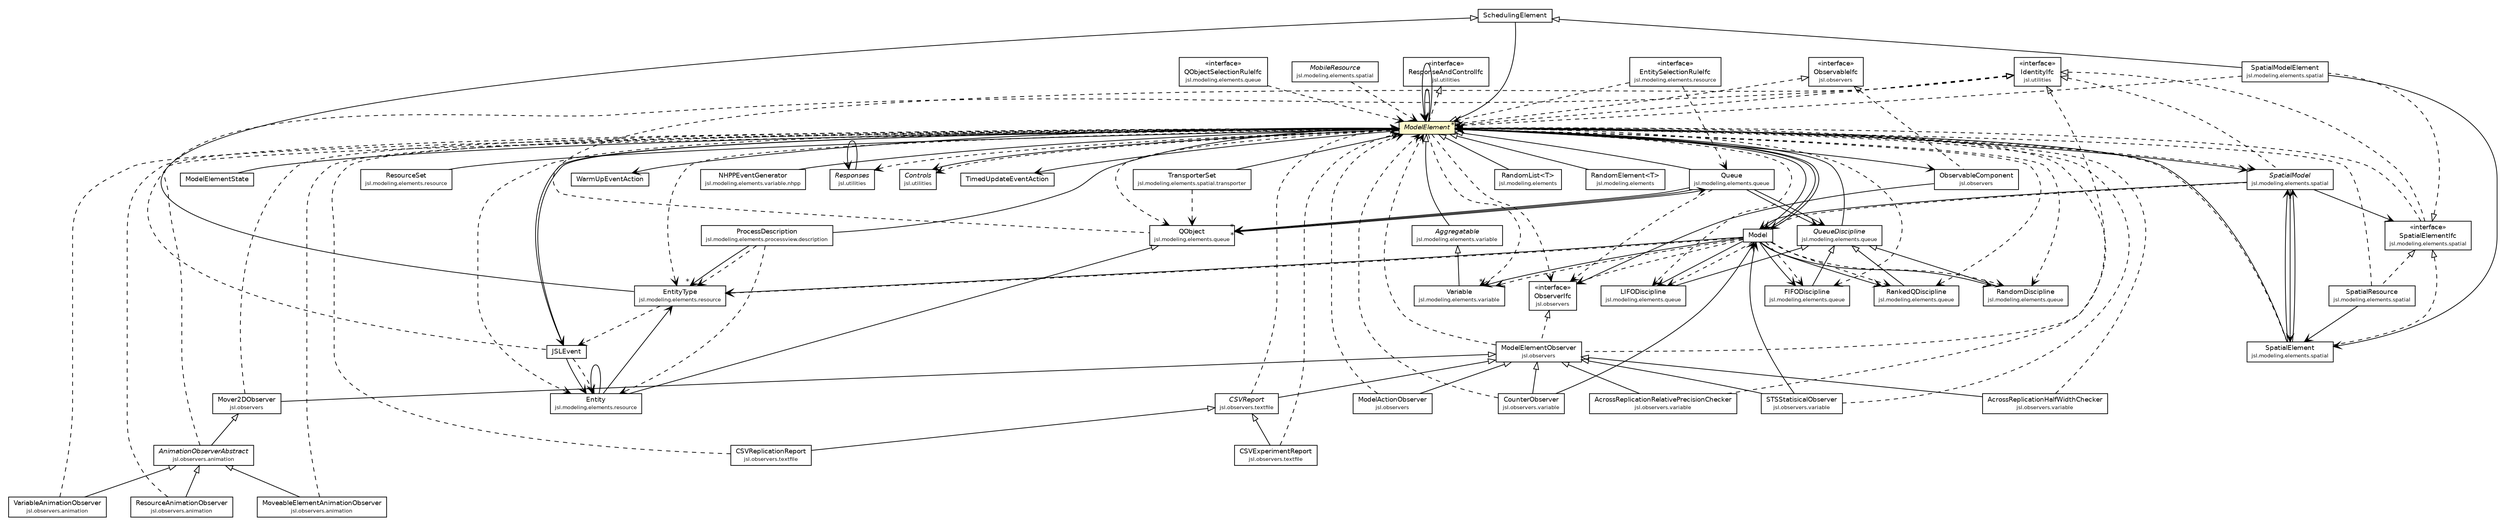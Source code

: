 #!/usr/local/bin/dot
#
# Class diagram 
# Generated by UMLGraph version 5.4 (http://www.umlgraph.org/)
#

digraph G {
	edge [fontname="Helvetica",fontsize=10,labelfontname="Helvetica",labelfontsize=10];
	node [fontname="Helvetica",fontsize=10,shape=plaintext];
	nodesep=0.25;
	ranksep=0.5;
	// jsl.modeling.SchedulingElement
	c115197 [label=<<table title="jsl.modeling.SchedulingElement" border="0" cellborder="1" cellspacing="0" cellpadding="2" port="p" href="./SchedulingElement.html">
		<tr><td><table border="0" cellspacing="0" cellpadding="1">
<tr><td align="center" balign="center"> SchedulingElement </td></tr>
		</table></td></tr>
		</table>>, URL="./SchedulingElement.html", fontname="Helvetica", fontcolor="black", fontsize=9.0];
	// jsl.modeling.ModelElementState
	c115199 [label=<<table title="jsl.modeling.ModelElementState" border="0" cellborder="1" cellspacing="0" cellpadding="2" port="p" href="./ModelElementState.html">
		<tr><td><table border="0" cellspacing="0" cellpadding="1">
<tr><td align="center" balign="center"> ModelElementState </td></tr>
		</table></td></tr>
		</table>>, URL="./ModelElementState.html", fontname="Helvetica", fontcolor="black", fontsize=9.0];
	// jsl.modeling.ModelElement
	c115200 [label=<<table title="jsl.modeling.ModelElement" border="0" cellborder="1" cellspacing="0" cellpadding="2" port="p" bgcolor="lemonChiffon" href="./ModelElement.html">
		<tr><td><table border="0" cellspacing="0" cellpadding="1">
<tr><td align="center" balign="center"><font face="Helvetica-Oblique"> ModelElement </font></td></tr>
		</table></td></tr>
		</table>>, URL="./ModelElement.html", fontname="Helvetica", fontcolor="black", fontsize=9.0];
	// jsl.modeling.ModelElement.WarmUpEventAction
	c115201 [label=<<table title="jsl.modeling.ModelElement.WarmUpEventAction" border="0" cellborder="1" cellspacing="0" cellpadding="2" port="p" href="./ModelElement.WarmUpEventAction.html">
		<tr><td><table border="0" cellspacing="0" cellpadding="1">
<tr><td align="center" balign="center"> WarmUpEventAction </td></tr>
		</table></td></tr>
		</table>>, URL="./ModelElement.WarmUpEventAction.html", fontname="Helvetica", fontcolor="black", fontsize=9.0];
	// jsl.modeling.ModelElement.TimedUpdateEventAction
	c115202 [label=<<table title="jsl.modeling.ModelElement.TimedUpdateEventAction" border="0" cellborder="1" cellspacing="0" cellpadding="2" port="p" href="./ModelElement.TimedUpdateEventAction.html">
		<tr><td><table border="0" cellspacing="0" cellpadding="1">
<tr><td align="center" balign="center"> TimedUpdateEventAction </td></tr>
		</table></td></tr>
		</table>>, URL="./ModelElement.TimedUpdateEventAction.html", fontname="Helvetica", fontcolor="black", fontsize=9.0];
	// jsl.modeling.Model
	c115203 [label=<<table title="jsl.modeling.Model" border="0" cellborder="1" cellspacing="0" cellpadding="2" port="p" href="./Model.html">
		<tr><td><table border="0" cellspacing="0" cellpadding="1">
<tr><td align="center" balign="center"> Model </td></tr>
		</table></td></tr>
		</table>>, URL="./Model.html", fontname="Helvetica", fontcolor="black", fontsize=9.0];
	// jsl.modeling.JSLEvent
	c115206 [label=<<table title="jsl.modeling.JSLEvent" border="0" cellborder="1" cellspacing="0" cellpadding="2" port="p" href="./JSLEvent.html">
		<tr><td><table border="0" cellspacing="0" cellpadding="1">
<tr><td align="center" balign="center"> JSLEvent </td></tr>
		</table></td></tr>
		</table>>, URL="./JSLEvent.html", fontname="Helvetica", fontcolor="black", fontsize=9.0];
	// jsl.modeling.elements.RandomList<T>
	c115225 [label=<<table title="jsl.modeling.elements.RandomList" border="0" cellborder="1" cellspacing="0" cellpadding="2" port="p" href="./elements/RandomList.html">
		<tr><td><table border="0" cellspacing="0" cellpadding="1">
<tr><td align="center" balign="center"> RandomList&lt;T&gt; </td></tr>
<tr><td align="center" balign="center"><font point-size="7.0"> jsl.modeling.elements </font></td></tr>
		</table></td></tr>
		</table>>, URL="./elements/RandomList.html", fontname="Helvetica", fontcolor="black", fontsize=9.0];
	// jsl.modeling.elements.RandomElement<T>
	c115227 [label=<<table title="jsl.modeling.elements.RandomElement" border="0" cellborder="1" cellspacing="0" cellpadding="2" port="p" href="./elements/RandomElement.html">
		<tr><td><table border="0" cellspacing="0" cellpadding="1">
<tr><td align="center" balign="center"> RandomElement&lt;T&gt; </td></tr>
<tr><td align="center" balign="center"><font point-size="7.0"> jsl.modeling.elements </font></td></tr>
		</table></td></tr>
		</table>>, URL="./elements/RandomElement.html", fontname="Helvetica", fontcolor="black", fontsize=9.0];
	// jsl.modeling.elements.processview.description.ProcessDescription
	c115255 [label=<<table title="jsl.modeling.elements.processview.description.ProcessDescription" border="0" cellborder="1" cellspacing="0" cellpadding="2" port="p" href="./elements/processview/description/ProcessDescription.html">
		<tr><td><table border="0" cellspacing="0" cellpadding="1">
<tr><td align="center" balign="center"> ProcessDescription </td></tr>
<tr><td align="center" balign="center"><font point-size="7.0"> jsl.modeling.elements.processview.description </font></td></tr>
		</table></td></tr>
		</table>>, URL="./elements/processview/description/ProcessDescription.html", fontname="Helvetica", fontcolor="black", fontsize=9.0];
	// jsl.modeling.elements.queue.RankedQDiscipline
	c115271 [label=<<table title="jsl.modeling.elements.queue.RankedQDiscipline" border="0" cellborder="1" cellspacing="0" cellpadding="2" port="p" href="./elements/queue/RankedQDiscipline.html">
		<tr><td><table border="0" cellspacing="0" cellpadding="1">
<tr><td align="center" balign="center"> RankedQDiscipline </td></tr>
<tr><td align="center" balign="center"><font point-size="7.0"> jsl.modeling.elements.queue </font></td></tr>
		</table></td></tr>
		</table>>, URL="./elements/queue/RankedQDiscipline.html", fontname="Helvetica", fontcolor="black", fontsize=9.0];
	// jsl.modeling.elements.queue.RandomDiscipline
	c115272 [label=<<table title="jsl.modeling.elements.queue.RandomDiscipline" border="0" cellborder="1" cellspacing="0" cellpadding="2" port="p" href="./elements/queue/RandomDiscipline.html">
		<tr><td><table border="0" cellspacing="0" cellpadding="1">
<tr><td align="center" balign="center"> RandomDiscipline </td></tr>
<tr><td align="center" balign="center"><font point-size="7.0"> jsl.modeling.elements.queue </font></td></tr>
		</table></td></tr>
		</table>>, URL="./elements/queue/RandomDiscipline.html", fontname="Helvetica", fontcolor="black", fontsize=9.0];
	// jsl.modeling.elements.queue.QueueDiscipline
	c115274 [label=<<table title="jsl.modeling.elements.queue.QueueDiscipline" border="0" cellborder="1" cellspacing="0" cellpadding="2" port="p" href="./elements/queue/QueueDiscipline.html">
		<tr><td><table border="0" cellspacing="0" cellpadding="1">
<tr><td align="center" balign="center"><font face="Helvetica-Oblique"> QueueDiscipline </font></td></tr>
<tr><td align="center" balign="center"><font point-size="7.0"> jsl.modeling.elements.queue </font></td></tr>
		</table></td></tr>
		</table>>, URL="./elements/queue/QueueDiscipline.html", fontname="Helvetica", fontcolor="black", fontsize=9.0];
	// jsl.modeling.elements.queue.Queue
	c115275 [label=<<table title="jsl.modeling.elements.queue.Queue" border="0" cellborder="1" cellspacing="0" cellpadding="2" port="p" href="./elements/queue/Queue.html">
		<tr><td><table border="0" cellspacing="0" cellpadding="1">
<tr><td align="center" balign="center"> Queue </td></tr>
<tr><td align="center" balign="center"><font point-size="7.0"> jsl.modeling.elements.queue </font></td></tr>
		</table></td></tr>
		</table>>, URL="./elements/queue/Queue.html", fontname="Helvetica", fontcolor="black", fontsize=9.0];
	// jsl.modeling.elements.queue.QObjectSelectionRuleIfc
	c115278 [label=<<table title="jsl.modeling.elements.queue.QObjectSelectionRuleIfc" border="0" cellborder="1" cellspacing="0" cellpadding="2" port="p" href="./elements/queue/QObjectSelectionRuleIfc.html">
		<tr><td><table border="0" cellspacing="0" cellpadding="1">
<tr><td align="center" balign="center"> &#171;interface&#187; </td></tr>
<tr><td align="center" balign="center"> QObjectSelectionRuleIfc </td></tr>
<tr><td align="center" balign="center"><font point-size="7.0"> jsl.modeling.elements.queue </font></td></tr>
		</table></td></tr>
		</table>>, URL="./elements/queue/QObjectSelectionRuleIfc.html", fontname="Helvetica", fontcolor="black", fontsize=9.0];
	// jsl.modeling.elements.queue.QObject
	c115279 [label=<<table title="jsl.modeling.elements.queue.QObject" border="0" cellborder="1" cellspacing="0" cellpadding="2" port="p" href="./elements/queue/QObject.html">
		<tr><td><table border="0" cellspacing="0" cellpadding="1">
<tr><td align="center" balign="center"> QObject </td></tr>
<tr><td align="center" balign="center"><font point-size="7.0"> jsl.modeling.elements.queue </font></td></tr>
		</table></td></tr>
		</table>>, URL="./elements/queue/QObject.html", fontname="Helvetica", fontcolor="black", fontsize=9.0];
	// jsl.modeling.elements.queue.LIFODiscipline
	c115280 [label=<<table title="jsl.modeling.elements.queue.LIFODiscipline" border="0" cellborder="1" cellspacing="0" cellpadding="2" port="p" href="./elements/queue/LIFODiscipline.html">
		<tr><td><table border="0" cellspacing="0" cellpadding="1">
<tr><td align="center" balign="center"> LIFODiscipline </td></tr>
<tr><td align="center" balign="center"><font point-size="7.0"> jsl.modeling.elements.queue </font></td></tr>
		</table></td></tr>
		</table>>, URL="./elements/queue/LIFODiscipline.html", fontname="Helvetica", fontcolor="black", fontsize=9.0];
	// jsl.modeling.elements.queue.FIFODiscipline
	c115281 [label=<<table title="jsl.modeling.elements.queue.FIFODiscipline" border="0" cellborder="1" cellspacing="0" cellpadding="2" port="p" href="./elements/queue/FIFODiscipline.html">
		<tr><td><table border="0" cellspacing="0" cellpadding="1">
<tr><td align="center" balign="center"> FIFODiscipline </td></tr>
<tr><td align="center" balign="center"><font point-size="7.0"> jsl.modeling.elements.queue </font></td></tr>
		</table></td></tr>
		</table>>, URL="./elements/queue/FIFODiscipline.html", fontname="Helvetica", fontcolor="black", fontsize=9.0];
	// jsl.modeling.elements.resource.ResourceSet
	c115297 [label=<<table title="jsl.modeling.elements.resource.ResourceSet" border="0" cellborder="1" cellspacing="0" cellpadding="2" port="p" href="./elements/resource/ResourceSet.html">
		<tr><td><table border="0" cellspacing="0" cellpadding="1">
<tr><td align="center" balign="center"> ResourceSet </td></tr>
<tr><td align="center" balign="center"><font point-size="7.0"> jsl.modeling.elements.resource </font></td></tr>
		</table></td></tr>
		</table>>, URL="./elements/resource/ResourceSet.html", fontname="Helvetica", fontcolor="black", fontsize=9.0];
	// jsl.modeling.elements.resource.EntityType
	c115324 [label=<<table title="jsl.modeling.elements.resource.EntityType" border="0" cellborder="1" cellspacing="0" cellpadding="2" port="p" href="./elements/resource/EntityType.html">
		<tr><td><table border="0" cellspacing="0" cellpadding="1">
<tr><td align="center" balign="center"> EntityType </td></tr>
<tr><td align="center" balign="center"><font point-size="7.0"> jsl.modeling.elements.resource </font></td></tr>
		</table></td></tr>
		</table>>, URL="./elements/resource/EntityType.html", fontname="Helvetica", fontcolor="black", fontsize=9.0];
	// jsl.modeling.elements.resource.EntitySelectionRuleIfc
	c115329 [label=<<table title="jsl.modeling.elements.resource.EntitySelectionRuleIfc" border="0" cellborder="1" cellspacing="0" cellpadding="2" port="p" href="./elements/resource/EntitySelectionRuleIfc.html">
		<tr><td><table border="0" cellspacing="0" cellpadding="1">
<tr><td align="center" balign="center"> &#171;interface&#187; </td></tr>
<tr><td align="center" balign="center"> EntitySelectionRuleIfc </td></tr>
<tr><td align="center" balign="center"><font point-size="7.0"> jsl.modeling.elements.resource </font></td></tr>
		</table></td></tr>
		</table>>, URL="./elements/resource/EntitySelectionRuleIfc.html", fontname="Helvetica", fontcolor="black", fontsize=9.0];
	// jsl.modeling.elements.resource.Entity
	c115338 [label=<<table title="jsl.modeling.elements.resource.Entity" border="0" cellborder="1" cellspacing="0" cellpadding="2" port="p" href="./elements/resource/Entity.html">
		<tr><td><table border="0" cellspacing="0" cellpadding="1">
<tr><td align="center" balign="center"> Entity </td></tr>
<tr><td align="center" balign="center"><font point-size="7.0"> jsl.modeling.elements.resource </font></td></tr>
		</table></td></tr>
		</table>>, URL="./elements/resource/Entity.html", fontname="Helvetica", fontcolor="black", fontsize=9.0];
	// jsl.modeling.elements.spatial.SpatialResource
	c115356 [label=<<table title="jsl.modeling.elements.spatial.SpatialResource" border="0" cellborder="1" cellspacing="0" cellpadding="2" port="p" href="./elements/spatial/SpatialResource.html">
		<tr><td><table border="0" cellspacing="0" cellpadding="1">
<tr><td align="center" balign="center"> SpatialResource </td></tr>
<tr><td align="center" balign="center"><font point-size="7.0"> jsl.modeling.elements.spatial </font></td></tr>
		</table></td></tr>
		</table>>, URL="./elements/spatial/SpatialResource.html", fontname="Helvetica", fontcolor="black", fontsize=9.0];
	// jsl.modeling.elements.spatial.SpatialModelElement
	c115357 [label=<<table title="jsl.modeling.elements.spatial.SpatialModelElement" border="0" cellborder="1" cellspacing="0" cellpadding="2" port="p" href="./elements/spatial/SpatialModelElement.html">
		<tr><td><table border="0" cellspacing="0" cellpadding="1">
<tr><td align="center" balign="center"> SpatialModelElement </td></tr>
<tr><td align="center" balign="center"><font point-size="7.0"> jsl.modeling.elements.spatial </font></td></tr>
		</table></td></tr>
		</table>>, URL="./elements/spatial/SpatialModelElement.html", fontname="Helvetica", fontcolor="black", fontsize=9.0];
	// jsl.modeling.elements.spatial.SpatialModel
	c115358 [label=<<table title="jsl.modeling.elements.spatial.SpatialModel" border="0" cellborder="1" cellspacing="0" cellpadding="2" port="p" href="./elements/spatial/SpatialModel.html">
		<tr><td><table border="0" cellspacing="0" cellpadding="1">
<tr><td align="center" balign="center"><font face="Helvetica-Oblique"> SpatialModel </font></td></tr>
<tr><td align="center" balign="center"><font point-size="7.0"> jsl.modeling.elements.spatial </font></td></tr>
		</table></td></tr>
		</table>>, URL="./elements/spatial/SpatialModel.html", fontname="Helvetica", fontcolor="black", fontsize=9.0];
	// jsl.modeling.elements.spatial.SpatialElementIfc
	c115359 [label=<<table title="jsl.modeling.elements.spatial.SpatialElementIfc" border="0" cellborder="1" cellspacing="0" cellpadding="2" port="p" href="./elements/spatial/SpatialElementIfc.html">
		<tr><td><table border="0" cellspacing="0" cellpadding="1">
<tr><td align="center" balign="center"> &#171;interface&#187; </td></tr>
<tr><td align="center" balign="center"> SpatialElementIfc </td></tr>
<tr><td align="center" balign="center"><font point-size="7.0"> jsl.modeling.elements.spatial </font></td></tr>
		</table></td></tr>
		</table>>, URL="./elements/spatial/SpatialElementIfc.html", fontname="Helvetica", fontcolor="black", fontsize=9.0];
	// jsl.modeling.elements.spatial.SpatialElement
	c115360 [label=<<table title="jsl.modeling.elements.spatial.SpatialElement" border="0" cellborder="1" cellspacing="0" cellpadding="2" port="p" href="./elements/spatial/SpatialElement.html">
		<tr><td><table border="0" cellspacing="0" cellpadding="1">
<tr><td align="center" balign="center"> SpatialElement </td></tr>
<tr><td align="center" balign="center"><font point-size="7.0"> jsl.modeling.elements.spatial </font></td></tr>
		</table></td></tr>
		</table>>, URL="./elements/spatial/SpatialElement.html", fontname="Helvetica", fontcolor="black", fontsize=9.0];
	// jsl.modeling.elements.spatial.MobileResource
	c115373 [label=<<table title="jsl.modeling.elements.spatial.MobileResource" border="0" cellborder="1" cellspacing="0" cellpadding="2" port="p" href="./elements/spatial/MobileResource.html">
		<tr><td><table border="0" cellspacing="0" cellpadding="1">
<tr><td align="center" balign="center"><font face="Helvetica-Oblique"> MobileResource </font></td></tr>
<tr><td align="center" balign="center"><font point-size="7.0"> jsl.modeling.elements.spatial </font></td></tr>
		</table></td></tr>
		</table>>, URL="./elements/spatial/MobileResource.html", fontname="Helvetica", fontcolor="black", fontsize=9.0];
	// jsl.modeling.elements.spatial.transporter.TransporterSet
	c115390 [label=<<table title="jsl.modeling.elements.spatial.transporter.TransporterSet" border="0" cellborder="1" cellspacing="0" cellpadding="2" port="p" href="./elements/spatial/transporter/TransporterSet.html">
		<tr><td><table border="0" cellspacing="0" cellpadding="1">
<tr><td align="center" balign="center"> TransporterSet </td></tr>
<tr><td align="center" balign="center"><font point-size="7.0"> jsl.modeling.elements.spatial.transporter </font></td></tr>
		</table></td></tr>
		</table>>, URL="./elements/spatial/transporter/TransporterSet.html", fontname="Helvetica", fontcolor="black", fontsize=9.0];
	// jsl.modeling.elements.variable.Variable
	c115410 [label=<<table title="jsl.modeling.elements.variable.Variable" border="0" cellborder="1" cellspacing="0" cellpadding="2" port="p" href="./elements/variable/Variable.html">
		<tr><td><table border="0" cellspacing="0" cellpadding="1">
<tr><td align="center" balign="center"> Variable </td></tr>
<tr><td align="center" balign="center"><font point-size="7.0"> jsl.modeling.elements.variable </font></td></tr>
		</table></td></tr>
		</table>>, URL="./elements/variable/Variable.html", fontname="Helvetica", fontcolor="black", fontsize=9.0];
	// jsl.modeling.elements.variable.Aggregatable
	c115436 [label=<<table title="jsl.modeling.elements.variable.Aggregatable" border="0" cellborder="1" cellspacing="0" cellpadding="2" port="p" href="./elements/variable/Aggregatable.html">
		<tr><td><table border="0" cellspacing="0" cellpadding="1">
<tr><td align="center" balign="center"><font face="Helvetica-Oblique"> Aggregatable </font></td></tr>
<tr><td align="center" balign="center"><font point-size="7.0"> jsl.modeling.elements.variable </font></td></tr>
		</table></td></tr>
		</table>>, URL="./elements/variable/Aggregatable.html", fontname="Helvetica", fontcolor="black", fontsize=9.0];
	// jsl.modeling.elements.variable.nhpp.NHPPEventGenerator
	c115445 [label=<<table title="jsl.modeling.elements.variable.nhpp.NHPPEventGenerator" border="0" cellborder="1" cellspacing="0" cellpadding="2" port="p" href="./elements/variable/nhpp/NHPPEventGenerator.html">
		<tr><td><table border="0" cellspacing="0" cellpadding="1">
<tr><td align="center" balign="center"> NHPPEventGenerator </td></tr>
<tr><td align="center" balign="center"><font point-size="7.0"> jsl.modeling.elements.variable.nhpp </font></td></tr>
		</table></td></tr>
		</table>>, URL="./elements/variable/nhpp/NHPPEventGenerator.html", fontname="Helvetica", fontcolor="black", fontsize=9.0];
	// jsl.observers.ObserverIfc
	c115455 [label=<<table title="jsl.observers.ObserverIfc" border="0" cellborder="1" cellspacing="0" cellpadding="2" port="p" href="../observers/ObserverIfc.html">
		<tr><td><table border="0" cellspacing="0" cellpadding="1">
<tr><td align="center" balign="center"> &#171;interface&#187; </td></tr>
<tr><td align="center" balign="center"> ObserverIfc </td></tr>
<tr><td align="center" balign="center"><font point-size="7.0"> jsl.observers </font></td></tr>
		</table></td></tr>
		</table>>, URL="../observers/ObserverIfc.html", fontname="Helvetica", fontcolor="black", fontsize=9.0];
	// jsl.observers.ObservableIfc
	c115456 [label=<<table title="jsl.observers.ObservableIfc" border="0" cellborder="1" cellspacing="0" cellpadding="2" port="p" href="../observers/ObservableIfc.html">
		<tr><td><table border="0" cellspacing="0" cellpadding="1">
<tr><td align="center" balign="center"> &#171;interface&#187; </td></tr>
<tr><td align="center" balign="center"> ObservableIfc </td></tr>
<tr><td align="center" balign="center"><font point-size="7.0"> jsl.observers </font></td></tr>
		</table></td></tr>
		</table>>, URL="../observers/ObservableIfc.html", fontname="Helvetica", fontcolor="black", fontsize=9.0];
	// jsl.observers.ObservableComponent
	c115457 [label=<<table title="jsl.observers.ObservableComponent" border="0" cellborder="1" cellspacing="0" cellpadding="2" port="p" href="../observers/ObservableComponent.html">
		<tr><td><table border="0" cellspacing="0" cellpadding="1">
<tr><td align="center" balign="center"> ObservableComponent </td></tr>
<tr><td align="center" balign="center"><font point-size="7.0"> jsl.observers </font></td></tr>
		</table></td></tr>
		</table>>, URL="../observers/ObservableComponent.html", fontname="Helvetica", fontcolor="black", fontsize=9.0];
	// jsl.observers.Mover2DObserver
	c115458 [label=<<table title="jsl.observers.Mover2DObserver" border="0" cellborder="1" cellspacing="0" cellpadding="2" port="p" href="../observers/Mover2DObserver.html">
		<tr><td><table border="0" cellspacing="0" cellpadding="1">
<tr><td align="center" balign="center"> Mover2DObserver </td></tr>
<tr><td align="center" balign="center"><font point-size="7.0"> jsl.observers </font></td></tr>
		</table></td></tr>
		</table>>, URL="../observers/Mover2DObserver.html", fontname="Helvetica", fontcolor="black", fontsize=9.0];
	// jsl.observers.ModelElementObserver
	c115459 [label=<<table title="jsl.observers.ModelElementObserver" border="0" cellborder="1" cellspacing="0" cellpadding="2" port="p" href="../observers/ModelElementObserver.html">
		<tr><td><table border="0" cellspacing="0" cellpadding="1">
<tr><td align="center" balign="center"> ModelElementObserver </td></tr>
<tr><td align="center" balign="center"><font point-size="7.0"> jsl.observers </font></td></tr>
		</table></td></tr>
		</table>>, URL="../observers/ModelElementObserver.html", fontname="Helvetica", fontcolor="black", fontsize=9.0];
	// jsl.observers.ModelActionObserver
	c115460 [label=<<table title="jsl.observers.ModelActionObserver" border="0" cellborder="1" cellspacing="0" cellpadding="2" port="p" href="../observers/ModelActionObserver.html">
		<tr><td><table border="0" cellspacing="0" cellpadding="1">
<tr><td align="center" balign="center"> ModelActionObserver </td></tr>
<tr><td align="center" balign="center"><font point-size="7.0"> jsl.observers </font></td></tr>
		</table></td></tr>
		</table>>, URL="../observers/ModelActionObserver.html", fontname="Helvetica", fontcolor="black", fontsize=9.0];
	// jsl.observers.animation.VariableAnimationObserver
	c115462 [label=<<table title="jsl.observers.animation.VariableAnimationObserver" border="0" cellborder="1" cellspacing="0" cellpadding="2" port="p" href="../observers/animation/VariableAnimationObserver.html">
		<tr><td><table border="0" cellspacing="0" cellpadding="1">
<tr><td align="center" balign="center"> VariableAnimationObserver </td></tr>
<tr><td align="center" balign="center"><font point-size="7.0"> jsl.observers.animation </font></td></tr>
		</table></td></tr>
		</table>>, URL="../observers/animation/VariableAnimationObserver.html", fontname="Helvetica", fontcolor="black", fontsize=9.0];
	// jsl.observers.animation.ResourceAnimationObserver
	c115463 [label=<<table title="jsl.observers.animation.ResourceAnimationObserver" border="0" cellborder="1" cellspacing="0" cellpadding="2" port="p" href="../observers/animation/ResourceAnimationObserver.html">
		<tr><td><table border="0" cellspacing="0" cellpadding="1">
<tr><td align="center" balign="center"> ResourceAnimationObserver </td></tr>
<tr><td align="center" balign="center"><font point-size="7.0"> jsl.observers.animation </font></td></tr>
		</table></td></tr>
		</table>>, URL="../observers/animation/ResourceAnimationObserver.html", fontname="Helvetica", fontcolor="black", fontsize=9.0];
	// jsl.observers.animation.MoveableElementAnimationObserver
	c115464 [label=<<table title="jsl.observers.animation.MoveableElementAnimationObserver" border="0" cellborder="1" cellspacing="0" cellpadding="2" port="p" href="../observers/animation/MoveableElementAnimationObserver.html">
		<tr><td><table border="0" cellspacing="0" cellpadding="1">
<tr><td align="center" balign="center"> MoveableElementAnimationObserver </td></tr>
<tr><td align="center" balign="center"><font point-size="7.0"> jsl.observers.animation </font></td></tr>
		</table></td></tr>
		</table>>, URL="../observers/animation/MoveableElementAnimationObserver.html", fontname="Helvetica", fontcolor="black", fontsize=9.0];
	// jsl.observers.animation.AnimationObserverAbstract
	c115466 [label=<<table title="jsl.observers.animation.AnimationObserverAbstract" border="0" cellborder="1" cellspacing="0" cellpadding="2" port="p" href="../observers/animation/AnimationObserverAbstract.html">
		<tr><td><table border="0" cellspacing="0" cellpadding="1">
<tr><td align="center" balign="center"><font face="Helvetica-Oblique"> AnimationObserverAbstract </font></td></tr>
<tr><td align="center" balign="center"><font point-size="7.0"> jsl.observers.animation </font></td></tr>
		</table></td></tr>
		</table>>, URL="../observers/animation/AnimationObserverAbstract.html", fontname="Helvetica", fontcolor="black", fontsize=9.0];
	// jsl.observers.textfile.CSVReport
	c115474 [label=<<table title="jsl.observers.textfile.CSVReport" border="0" cellborder="1" cellspacing="0" cellpadding="2" port="p" href="../observers/textfile/CSVReport.html">
		<tr><td><table border="0" cellspacing="0" cellpadding="1">
<tr><td align="center" balign="center"><font face="Helvetica-Oblique"> CSVReport </font></td></tr>
<tr><td align="center" balign="center"><font point-size="7.0"> jsl.observers.textfile </font></td></tr>
		</table></td></tr>
		</table>>, URL="../observers/textfile/CSVReport.html", fontname="Helvetica", fontcolor="black", fontsize=9.0];
	// jsl.observers.textfile.CSVReplicationReport
	c115475 [label=<<table title="jsl.observers.textfile.CSVReplicationReport" border="0" cellborder="1" cellspacing="0" cellpadding="2" port="p" href="../observers/textfile/CSVReplicationReport.html">
		<tr><td><table border="0" cellspacing="0" cellpadding="1">
<tr><td align="center" balign="center"> CSVReplicationReport </td></tr>
<tr><td align="center" balign="center"><font point-size="7.0"> jsl.observers.textfile </font></td></tr>
		</table></td></tr>
		</table>>, URL="../observers/textfile/CSVReplicationReport.html", fontname="Helvetica", fontcolor="black", fontsize=9.0];
	// jsl.observers.textfile.CSVExperimentReport
	c115476 [label=<<table title="jsl.observers.textfile.CSVExperimentReport" border="0" cellborder="1" cellspacing="0" cellpadding="2" port="p" href="../observers/textfile/CSVExperimentReport.html">
		<tr><td><table border="0" cellspacing="0" cellpadding="1">
<tr><td align="center" balign="center"> CSVExperimentReport </td></tr>
<tr><td align="center" balign="center"><font point-size="7.0"> jsl.observers.textfile </font></td></tr>
		</table></td></tr>
		</table>>, URL="../observers/textfile/CSVExperimentReport.html", fontname="Helvetica", fontcolor="black", fontsize=9.0];
	// jsl.observers.variable.STSStatisicalObserver
	c115478 [label=<<table title="jsl.observers.variable.STSStatisicalObserver" border="0" cellborder="1" cellspacing="0" cellpadding="2" port="p" href="../observers/variable/STSStatisicalObserver.html">
		<tr><td><table border="0" cellspacing="0" cellpadding="1">
<tr><td align="center" balign="center"> STSStatisicalObserver </td></tr>
<tr><td align="center" balign="center"><font point-size="7.0"> jsl.observers.variable </font></td></tr>
		</table></td></tr>
		</table>>, URL="../observers/variable/STSStatisicalObserver.html", fontname="Helvetica", fontcolor="black", fontsize=9.0];
	// jsl.observers.variable.CounterObserver
	c115479 [label=<<table title="jsl.observers.variable.CounterObserver" border="0" cellborder="1" cellspacing="0" cellpadding="2" port="p" href="../observers/variable/CounterObserver.html">
		<tr><td><table border="0" cellspacing="0" cellpadding="1">
<tr><td align="center" balign="center"> CounterObserver </td></tr>
<tr><td align="center" balign="center"><font point-size="7.0"> jsl.observers.variable </font></td></tr>
		</table></td></tr>
		</table>>, URL="../observers/variable/CounterObserver.html", fontname="Helvetica", fontcolor="black", fontsize=9.0];
	// jsl.observers.variable.AcrossReplicationRelativePrecisionChecker
	c115480 [label=<<table title="jsl.observers.variable.AcrossReplicationRelativePrecisionChecker" border="0" cellborder="1" cellspacing="0" cellpadding="2" port="p" href="../observers/variable/AcrossReplicationRelativePrecisionChecker.html">
		<tr><td><table border="0" cellspacing="0" cellpadding="1">
<tr><td align="center" balign="center"> AcrossReplicationRelativePrecisionChecker </td></tr>
<tr><td align="center" balign="center"><font point-size="7.0"> jsl.observers.variable </font></td></tr>
		</table></td></tr>
		</table>>, URL="../observers/variable/AcrossReplicationRelativePrecisionChecker.html", fontname="Helvetica", fontcolor="black", fontsize=9.0];
	// jsl.observers.variable.AcrossReplicationHalfWidthChecker
	c115481 [label=<<table title="jsl.observers.variable.AcrossReplicationHalfWidthChecker" border="0" cellborder="1" cellspacing="0" cellpadding="2" port="p" href="../observers/variable/AcrossReplicationHalfWidthChecker.html">
		<tr><td><table border="0" cellspacing="0" cellpadding="1">
<tr><td align="center" balign="center"> AcrossReplicationHalfWidthChecker </td></tr>
<tr><td align="center" balign="center"><font point-size="7.0"> jsl.observers.variable </font></td></tr>
		</table></td></tr>
		</table>>, URL="../observers/variable/AcrossReplicationHalfWidthChecker.html", fontname="Helvetica", fontcolor="black", fontsize=9.0];
	// jsl.utilities.Responses
	c115482 [label=<<table title="jsl.utilities.Responses" border="0" cellborder="1" cellspacing="0" cellpadding="2" port="p" href="../utilities/Responses.html">
		<tr><td><table border="0" cellspacing="0" cellpadding="1">
<tr><td align="center" balign="center"><font face="Helvetica-Oblique"> Responses </font></td></tr>
<tr><td align="center" balign="center"><font point-size="7.0"> jsl.utilities </font></td></tr>
		</table></td></tr>
		</table>>, URL="../utilities/Responses.html", fontname="Helvetica", fontcolor="black", fontsize=9.0];
	// jsl.utilities.ResponseAndControlIfc
	c115484 [label=<<table title="jsl.utilities.ResponseAndControlIfc" border="0" cellborder="1" cellspacing="0" cellpadding="2" port="p" href="../utilities/ResponseAndControlIfc.html">
		<tr><td><table border="0" cellspacing="0" cellpadding="1">
<tr><td align="center" balign="center"> &#171;interface&#187; </td></tr>
<tr><td align="center" balign="center"> ResponseAndControlIfc </td></tr>
<tr><td align="center" balign="center"><font point-size="7.0"> jsl.utilities </font></td></tr>
		</table></td></tr>
		</table>>, URL="../utilities/ResponseAndControlIfc.html", fontname="Helvetica", fontcolor="black", fontsize=9.0];
	// jsl.utilities.IdentityIfc
	c115487 [label=<<table title="jsl.utilities.IdentityIfc" border="0" cellborder="1" cellspacing="0" cellpadding="2" port="p" href="../utilities/IdentityIfc.html">
		<tr><td><table border="0" cellspacing="0" cellpadding="1">
<tr><td align="center" balign="center"> &#171;interface&#187; </td></tr>
<tr><td align="center" balign="center"> IdentityIfc </td></tr>
<tr><td align="center" balign="center"><font point-size="7.0"> jsl.utilities </font></td></tr>
		</table></td></tr>
		</table>>, URL="../utilities/IdentityIfc.html", fontname="Helvetica", fontcolor="black", fontsize=9.0];
	// jsl.utilities.Controls
	c115492 [label=<<table title="jsl.utilities.Controls" border="0" cellborder="1" cellspacing="0" cellpadding="2" port="p" href="../utilities/Controls.html">
		<tr><td><table border="0" cellspacing="0" cellpadding="1">
<tr><td align="center" balign="center"><font face="Helvetica-Oblique"> Controls </font></td></tr>
<tr><td align="center" balign="center"><font point-size="7.0"> jsl.utilities </font></td></tr>
		</table></td></tr>
		</table>>, URL="../utilities/Controls.html", fontname="Helvetica", fontcolor="black", fontsize=9.0];
	//jsl.modeling.SchedulingElement extends jsl.modeling.ModelElement
	c115200:p -> c115197:p [dir=back,arrowtail=empty];
	//jsl.modeling.ModelElementState extends jsl.modeling.ModelElement
	c115200:p -> c115199:p [dir=back,arrowtail=empty];
	//jsl.modeling.ModelElement implements jsl.utilities.IdentityIfc
	c115487:p -> c115200:p [dir=back,arrowtail=empty,style=dashed];
	//jsl.modeling.ModelElement implements jsl.observers.ObservableIfc
	c115456:p -> c115200:p [dir=back,arrowtail=empty,style=dashed];
	//jsl.modeling.ModelElement implements jsl.utilities.ResponseAndControlIfc
	c115484:p -> c115200:p [dir=back,arrowtail=empty,style=dashed];
	//jsl.modeling.Model extends jsl.modeling.ModelElement
	c115200:p -> c115203:p [dir=back,arrowtail=empty];
	//jsl.modeling.JSLEvent implements jsl.utilities.IdentityIfc
	c115487:p -> c115206:p [dir=back,arrowtail=empty,style=dashed];
	//jsl.modeling.elements.RandomList<T> extends jsl.modeling.ModelElement
	c115200:p -> c115225:p [dir=back,arrowtail=empty];
	//jsl.modeling.elements.RandomElement<T> extends jsl.modeling.ModelElement
	c115200:p -> c115227:p [dir=back,arrowtail=empty];
	//jsl.modeling.elements.processview.description.ProcessDescription extends jsl.modeling.ModelElement
	c115200:p -> c115255:p [dir=back,arrowtail=empty];
	//jsl.modeling.elements.queue.RankedQDiscipline extends jsl.modeling.elements.queue.QueueDiscipline
	c115274:p -> c115271:p [dir=back,arrowtail=empty];
	//jsl.modeling.elements.queue.RandomDiscipline extends jsl.modeling.elements.queue.QueueDiscipline
	c115274:p -> c115272:p [dir=back,arrowtail=empty];
	//jsl.modeling.elements.queue.QueueDiscipline extends jsl.modeling.ModelElement
	c115200:p -> c115274:p [dir=back,arrowtail=empty];
	//jsl.modeling.elements.queue.Queue extends jsl.modeling.ModelElement
	c115200:p -> c115275:p [dir=back,arrowtail=empty];
	//jsl.modeling.elements.queue.QObject implements jsl.utilities.IdentityIfc
	c115487:p -> c115279:p [dir=back,arrowtail=empty,style=dashed];
	//jsl.modeling.elements.queue.LIFODiscipline extends jsl.modeling.elements.queue.QueueDiscipline
	c115274:p -> c115280:p [dir=back,arrowtail=empty];
	//jsl.modeling.elements.queue.FIFODiscipline extends jsl.modeling.elements.queue.QueueDiscipline
	c115274:p -> c115281:p [dir=back,arrowtail=empty];
	//jsl.modeling.elements.resource.ResourceSet extends jsl.modeling.ModelElement
	c115200:p -> c115297:p [dir=back,arrowtail=empty];
	//jsl.modeling.elements.resource.EntityType extends jsl.modeling.SchedulingElement
	c115197:p -> c115324:p [dir=back,arrowtail=empty];
	//jsl.modeling.elements.resource.Entity extends jsl.modeling.elements.queue.QObject
	c115279:p -> c115338:p [dir=back,arrowtail=empty];
	//jsl.modeling.elements.spatial.SpatialResource implements jsl.modeling.elements.spatial.SpatialElementIfc
	c115359:p -> c115356:p [dir=back,arrowtail=empty,style=dashed];
	//jsl.modeling.elements.spatial.SpatialModelElement extends jsl.modeling.SchedulingElement
	c115197:p -> c115357:p [dir=back,arrowtail=empty];
	//jsl.modeling.elements.spatial.SpatialModelElement implements jsl.modeling.elements.spatial.SpatialElementIfc
	c115359:p -> c115357:p [dir=back,arrowtail=empty,style=dashed];
	//jsl.modeling.elements.spatial.SpatialModel implements jsl.utilities.IdentityIfc
	c115487:p -> c115358:p [dir=back,arrowtail=empty,style=dashed];
	//jsl.modeling.elements.spatial.SpatialElementIfc implements jsl.utilities.IdentityIfc
	c115487:p -> c115359:p [dir=back,arrowtail=empty,style=dashed];
	//jsl.modeling.elements.spatial.SpatialElement implements jsl.modeling.elements.spatial.SpatialElementIfc
	c115359:p -> c115360:p [dir=back,arrowtail=empty,style=dashed];
	//jsl.modeling.elements.spatial.transporter.TransporterSet extends jsl.modeling.ModelElement
	c115200:p -> c115390:p [dir=back,arrowtail=empty];
	//jsl.modeling.elements.variable.Variable extends jsl.modeling.elements.variable.Aggregatable
	c115436:p -> c115410:p [dir=back,arrowtail=empty];
	//jsl.modeling.elements.variable.Aggregatable extends jsl.modeling.ModelElement
	c115200:p -> c115436:p [dir=back,arrowtail=empty];
	//jsl.modeling.elements.variable.nhpp.NHPPEventGenerator extends jsl.modeling.ModelElement
	c115200:p -> c115445:p [dir=back,arrowtail=empty];
	//jsl.observers.ObservableComponent implements jsl.observers.ObservableIfc
	c115456:p -> c115457:p [dir=back,arrowtail=empty,style=dashed];
	//jsl.observers.Mover2DObserver extends jsl.observers.ModelElementObserver
	c115459:p -> c115458:p [dir=back,arrowtail=empty];
	//jsl.observers.ModelElementObserver implements jsl.observers.ObserverIfc
	c115455:p -> c115459:p [dir=back,arrowtail=empty,style=dashed];
	//jsl.observers.ModelElementObserver implements jsl.utilities.IdentityIfc
	c115487:p -> c115459:p [dir=back,arrowtail=empty,style=dashed];
	//jsl.observers.ModelActionObserver extends jsl.observers.ModelElementObserver
	c115459:p -> c115460:p [dir=back,arrowtail=empty];
	//jsl.observers.animation.VariableAnimationObserver extends jsl.observers.animation.AnimationObserverAbstract
	c115466:p -> c115462:p [dir=back,arrowtail=empty];
	//jsl.observers.animation.ResourceAnimationObserver extends jsl.observers.animation.AnimationObserverAbstract
	c115466:p -> c115463:p [dir=back,arrowtail=empty];
	//jsl.observers.animation.MoveableElementAnimationObserver extends jsl.observers.animation.AnimationObserverAbstract
	c115466:p -> c115464:p [dir=back,arrowtail=empty];
	//jsl.observers.animation.AnimationObserverAbstract extends jsl.observers.Mover2DObserver
	c115458:p -> c115466:p [dir=back,arrowtail=empty];
	//jsl.observers.textfile.CSVReport extends jsl.observers.ModelElementObserver
	c115459:p -> c115474:p [dir=back,arrowtail=empty];
	//jsl.observers.textfile.CSVReplicationReport extends jsl.observers.textfile.CSVReport
	c115474:p -> c115475:p [dir=back,arrowtail=empty];
	//jsl.observers.textfile.CSVExperimentReport extends jsl.observers.textfile.CSVReport
	c115474:p -> c115476:p [dir=back,arrowtail=empty];
	//jsl.observers.variable.STSStatisicalObserver extends jsl.observers.ModelElementObserver
	c115459:p -> c115478:p [dir=back,arrowtail=empty];
	//jsl.observers.variable.CounterObserver extends jsl.observers.ModelElementObserver
	c115459:p -> c115479:p [dir=back,arrowtail=empty];
	//jsl.observers.variable.AcrossReplicationRelativePrecisionChecker extends jsl.observers.ModelElementObserver
	c115459:p -> c115480:p [dir=back,arrowtail=empty];
	//jsl.observers.variable.AcrossReplicationHalfWidthChecker extends jsl.observers.ModelElementObserver
	c115459:p -> c115481:p [dir=back,arrowtail=empty];
	// jsl.modeling.ModelElement NAVASSOC jsl.modeling.elements.spatial.SpatialModel
	c115200:p -> c115358:p [taillabel="", label="", headlabel="", fontname="Helvetica", fontcolor="black", fontsize=10.0, color="black", arrowhead=open];
	// jsl.modeling.ModelElement NAVASSOC jsl.modeling.Model
	c115200:p -> c115203:p [taillabel="", label="", headlabel="", fontname="Helvetica", fontcolor="black", fontsize=10.0, color="black", arrowhead=open];
	// jsl.modeling.ModelElement NAVASSOC jsl.modeling.ModelElement
	c115200:p -> c115200:p [taillabel="", label="", headlabel="*", fontname="Helvetica", fontcolor="black", fontsize=10.0, color="black", arrowhead=open];
	// jsl.modeling.ModelElement NAVASSOC jsl.modeling.ModelElement
	c115200:p -> c115200:p [taillabel="", label="", headlabel="", fontname="Helvetica", fontcolor="black", fontsize=10.0, color="black", arrowhead=open];
	// jsl.modeling.ModelElement NAVASSOC jsl.utilities.Controls
	c115200:p -> c115492:p [taillabel="", label="", headlabel="", fontname="Helvetica", fontcolor="black", fontsize=10.0, color="black", arrowhead=open];
	// jsl.modeling.ModelElement NAVASSOC jsl.modeling.ModelElement.WarmUpEventAction
	c115200:p -> c115201:p [taillabel="", label="", headlabel="", fontname="Helvetica", fontcolor="black", fontsize=10.0, color="black", arrowhead=open];
	// jsl.modeling.ModelElement NAVASSOC jsl.modeling.JSLEvent
	c115200:p -> c115206:p [taillabel="", label="", headlabel="", fontname="Helvetica", fontcolor="black", fontsize=10.0, color="black", arrowhead=open];
	// jsl.modeling.ModelElement NAVASSOC jsl.modeling.ModelElement.TimedUpdateEventAction
	c115200:p -> c115202:p [taillabel="", label="", headlabel="", fontname="Helvetica", fontcolor="black", fontsize=10.0, color="black", arrowhead=open];
	// jsl.modeling.ModelElement NAVASSOC jsl.modeling.JSLEvent
	c115200:p -> c115206:p [taillabel="", label="", headlabel="", fontname="Helvetica", fontcolor="black", fontsize=10.0, color="black", arrowhead=open];
	// jsl.modeling.ModelElement NAVASSOC jsl.observers.ObservableComponent
	c115200:p -> c115457:p [taillabel="", label="", headlabel="", fontname="Helvetica", fontcolor="black", fontsize=10.0, color="black", arrowhead=open];
	// jsl.modeling.Model NAVASSOC jsl.modeling.elements.variable.Variable
	c115203:p -> c115410:p [taillabel="", label="", headlabel="*", fontname="Helvetica", fontcolor="black", fontsize=10.0, color="black", arrowhead=open];
	// jsl.modeling.Model NAVASSOC jsl.modeling.ModelElement
	c115203:p -> c115200:p [taillabel="", label="", headlabel="*", fontname="Helvetica", fontcolor="black", fontsize=10.0, color="black", arrowhead=open];
	// jsl.modeling.Model NAVASSOC jsl.modeling.elements.resource.EntityType
	c115203:p -> c115324:p [taillabel="", label="", headlabel="", fontname="Helvetica", fontcolor="black", fontsize=10.0, color="black", arrowhead=open];
	// jsl.modeling.Model NAVASSOC jsl.modeling.elements.queue.FIFODiscipline
	c115203:p -> c115281:p [taillabel="", label="", headlabel="", fontname="Helvetica", fontcolor="black", fontsize=10.0, color="black", arrowhead=open];
	// jsl.modeling.Model NAVASSOC jsl.modeling.elements.queue.LIFODiscipline
	c115203:p -> c115280:p [taillabel="", label="", headlabel="", fontname="Helvetica", fontcolor="black", fontsize=10.0, color="black", arrowhead=open];
	// jsl.modeling.Model NAVASSOC jsl.modeling.elements.queue.RandomDiscipline
	c115203:p -> c115272:p [taillabel="", label="", headlabel="", fontname="Helvetica", fontcolor="black", fontsize=10.0, color="black", arrowhead=open];
	// jsl.modeling.Model NAVASSOC jsl.modeling.elements.queue.RankedQDiscipline
	c115203:p -> c115271:p [taillabel="", label="", headlabel="", fontname="Helvetica", fontcolor="black", fontsize=10.0, color="black", arrowhead=open];
	// jsl.modeling.JSLEvent NAVASSOC jsl.modeling.elements.resource.Entity
	c115206:p -> c115338:p [taillabel="", label="", headlabel="", fontname="Helvetica", fontcolor="black", fontsize=10.0, color="black", arrowhead=open];
	// jsl.modeling.elements.processview.description.ProcessDescription NAVASSOC jsl.modeling.elements.resource.EntityType
	c115255:p -> c115324:p [taillabel="", label="", headlabel="*", fontname="Helvetica", fontcolor="black", fontsize=10.0, color="black", arrowhead=open];
	// jsl.modeling.elements.queue.Queue NAVASSOC jsl.modeling.elements.queue.QObject
	c115275:p -> c115279:p [taillabel="", label="", headlabel="*", fontname="Helvetica", fontcolor="black", fontsize=10.0, color="black", arrowhead=open];
	// jsl.modeling.elements.queue.Queue NAVASSOC jsl.modeling.elements.queue.QueueDiscipline
	c115275:p -> c115274:p [taillabel="", label="", headlabel="", fontname="Helvetica", fontcolor="black", fontsize=10.0, color="black", arrowhead=open];
	// jsl.modeling.elements.queue.Queue NAVASSOC jsl.modeling.elements.queue.QueueDiscipline
	c115275:p -> c115274:p [taillabel="", label="", headlabel="", fontname="Helvetica", fontcolor="black", fontsize=10.0, color="black", arrowhead=open];
	// jsl.modeling.elements.queue.Queue NAVASSOC jsl.modeling.elements.queue.QObject
	c115275:p -> c115279:p [taillabel="", label="", headlabel="*", fontname="Helvetica", fontcolor="black", fontsize=10.0, color="black", arrowhead=open];
	// jsl.modeling.elements.queue.QObject NAVASSOC jsl.modeling.elements.queue.Queue
	c115279:p -> c115275:p [taillabel="", label="", headlabel="", fontname="Helvetica", fontcolor="black", fontsize=10.0, color="black", arrowhead=open];
	// jsl.modeling.elements.resource.Entity NAVASSOC jsl.modeling.elements.resource.EntityType
	c115338:p -> c115324:p [taillabel="", label="", headlabel="", fontname="Helvetica", fontcolor="black", fontsize=10.0, color="black", arrowhead=open];
	// jsl.modeling.elements.resource.Entity NAVASSOC jsl.modeling.elements.resource.Entity
	c115338:p -> c115338:p [taillabel="", label="", headlabel="*", fontname="Helvetica", fontcolor="black", fontsize=10.0, color="black", arrowhead=open];
	// jsl.modeling.elements.spatial.SpatialResource NAVASSOC jsl.modeling.elements.spatial.SpatialElement
	c115356:p -> c115360:p [taillabel="", label="", headlabel="", fontname="Helvetica", fontcolor="black", fontsize=10.0, color="black", arrowhead=open];
	// jsl.modeling.elements.spatial.SpatialModelElement NAVASSOC jsl.modeling.elements.spatial.SpatialElement
	c115357:p -> c115360:p [taillabel="", label="", headlabel="", fontname="Helvetica", fontcolor="black", fontsize=10.0, color="black", arrowhead=open];
	// jsl.modeling.elements.spatial.SpatialModel NAVASSOC jsl.modeling.Model
	c115358:p -> c115203:p [taillabel="", label="", headlabel="", fontname="Helvetica", fontcolor="black", fontsize=10.0, color="black", arrowhead=open];
	// jsl.modeling.elements.spatial.SpatialModel NAVASSOC jsl.modeling.elements.spatial.SpatialElementIfc
	c115358:p -> c115359:p [taillabel="", label="", headlabel="", fontname="Helvetica", fontcolor="black", fontsize=10.0, color="black", arrowhead=open];
	// jsl.modeling.elements.spatial.SpatialModel NAVASSOC jsl.modeling.elements.spatial.SpatialElement
	c115358:p -> c115360:p [taillabel="", label="", headlabel="*", fontname="Helvetica", fontcolor="black", fontsize=10.0, color="black", arrowhead=open];
	// jsl.modeling.elements.spatial.SpatialElement NAVASSOC jsl.modeling.elements.spatial.SpatialModel
	c115360:p -> c115358:p [taillabel="", label="", headlabel="", fontname="Helvetica", fontcolor="black", fontsize=10.0, color="black", arrowhead=open];
	// jsl.modeling.elements.spatial.SpatialElement NAVASSOC jsl.modeling.elements.spatial.SpatialModel
	c115360:p -> c115358:p [taillabel="", label="", headlabel="", fontname="Helvetica", fontcolor="black", fontsize=10.0, color="black", arrowhead=open];
	// jsl.modeling.elements.spatial.SpatialElement NAVASSOC jsl.modeling.ModelElement
	c115360:p -> c115200:p [taillabel="", label="", headlabel="", fontname="Helvetica", fontcolor="black", fontsize=10.0, color="black", arrowhead=open];
	// jsl.observers.ObservableComponent NAVASSOC jsl.observers.ObserverIfc
	c115457:p -> c115455:p [taillabel="", label="", headlabel="*", fontname="Helvetica", fontcolor="black", fontsize=10.0, color="black", arrowhead=open];
	// jsl.observers.variable.STSStatisicalObserver NAVASSOC jsl.modeling.Model
	c115478:p -> c115203:p [taillabel="", label="", headlabel="", fontname="Helvetica", fontcolor="black", fontsize=10.0, color="black", arrowhead=open];
	// jsl.observers.variable.CounterObserver NAVASSOC jsl.modeling.Model
	c115479:p -> c115203:p [taillabel="", label="", headlabel="", fontname="Helvetica", fontcolor="black", fontsize=10.0, color="black", arrowhead=open];
	// jsl.utilities.Responses NAVASSOC jsl.utilities.Responses
	c115482:p -> c115482:p [taillabel="", label="", headlabel="*", fontname="Helvetica", fontcolor="black", fontsize=10.0, color="black", arrowhead=open];
	// jsl.modeling.ModelElement DEPEND jsl.modeling.elements.queue.FIFODiscipline
	c115200:p -> c115281:p [taillabel="", label="", headlabel="", fontname="Helvetica", fontcolor="black", fontsize=10.0, color="black", arrowhead=open, style=dashed];
	// jsl.modeling.ModelElement DEPEND jsl.modeling.elements.spatial.SpatialModel
	c115200:p -> c115358:p [taillabel="", label="", headlabel="", fontname="Helvetica", fontcolor="black", fontsize=10.0, color="black", arrowhead=open, style=dashed];
	// jsl.modeling.ModelElement DEPEND jsl.utilities.Responses
	c115200:p -> c115482:p [taillabel="", label="", headlabel="", fontname="Helvetica", fontcolor="black", fontsize=10.0, color="black", arrowhead=open, style=dashed];
	// jsl.modeling.ModelElement DEPEND jsl.utilities.Controls
	c115200:p -> c115492:p [taillabel="", label="", headlabel="", fontname="Helvetica", fontcolor="black", fontsize=10.0, color="black", arrowhead=open, style=dashed];
	// jsl.modeling.ModelElement DEPEND jsl.modeling.elements.resource.EntityType
	c115200:p -> c115324:p [taillabel="", label="", headlabel="", fontname="Helvetica", fontcolor="black", fontsize=10.0, color="black", arrowhead=open, style=dashed];
	// jsl.modeling.ModelElement DEPEND jsl.modeling.elements.queue.QObject
	c115200:p -> c115279:p [taillabel="", label="", headlabel="", fontname="Helvetica", fontcolor="black", fontsize=10.0, color="black", arrowhead=open, style=dashed];
	// jsl.modeling.ModelElement DEPEND jsl.modeling.elements.queue.LIFODiscipline
	c115200:p -> c115280:p [taillabel="", label="", headlabel="", fontname="Helvetica", fontcolor="black", fontsize=10.0, color="black", arrowhead=open, style=dashed];
	// jsl.modeling.ModelElement DEPEND jsl.modeling.elements.queue.RankedQDiscipline
	c115200:p -> c115271:p [taillabel="", label="", headlabel="", fontname="Helvetica", fontcolor="black", fontsize=10.0, color="black", arrowhead=open, style=dashed];
	// jsl.modeling.ModelElement DEPEND jsl.observers.ObserverIfc
	c115200:p -> c115455:p [taillabel="", label="", headlabel="", fontname="Helvetica", fontcolor="black", fontsize=10.0, color="black", arrowhead=open, style=dashed];
	// jsl.modeling.ModelElement DEPEND jsl.modeling.elements.resource.Entity
	c115200:p -> c115338:p [taillabel="", label="", headlabel="", fontname="Helvetica", fontcolor="black", fontsize=10.0, color="black", arrowhead=open, style=dashed];
	// jsl.modeling.ModelElement DEPEND jsl.modeling.elements.queue.RandomDiscipline
	c115200:p -> c115272:p [taillabel="", label="", headlabel="", fontname="Helvetica", fontcolor="black", fontsize=10.0, color="black", arrowhead=open, style=dashed];
	// jsl.modeling.ModelElement DEPEND jsl.modeling.elements.variable.Variable
	c115200:p -> c115410:p [taillabel="", label="", headlabel="", fontname="Helvetica", fontcolor="black", fontsize=10.0, color="black", arrowhead=open, style=dashed];
	// jsl.modeling.Model DEPEND jsl.modeling.elements.queue.FIFODiscipline
	c115203:p -> c115281:p [taillabel="", label="", headlabel="", fontname="Helvetica", fontcolor="black", fontsize=10.0, color="black", arrowhead=open, style=dashed];
	// jsl.modeling.Model DEPEND jsl.modeling.elements.resource.EntityType
	c115203:p -> c115324:p [taillabel="", label="", headlabel="", fontname="Helvetica", fontcolor="black", fontsize=10.0, color="black", arrowhead=open, style=dashed];
	// jsl.modeling.Model DEPEND jsl.modeling.elements.queue.LIFODiscipline
	c115203:p -> c115280:p [taillabel="", label="", headlabel="", fontname="Helvetica", fontcolor="black", fontsize=10.0, color="black", arrowhead=open, style=dashed];
	// jsl.modeling.Model DEPEND jsl.modeling.elements.queue.RankedQDiscipline
	c115203:p -> c115271:p [taillabel="", label="", headlabel="", fontname="Helvetica", fontcolor="black", fontsize=10.0, color="black", arrowhead=open, style=dashed];
	// jsl.modeling.Model DEPEND jsl.observers.ObserverIfc
	c115203:p -> c115455:p [taillabel="", label="", headlabel="", fontname="Helvetica", fontcolor="black", fontsize=10.0, color="black", arrowhead=open, style=dashed];
	// jsl.modeling.Model DEPEND jsl.modeling.elements.queue.RandomDiscipline
	c115203:p -> c115272:p [taillabel="", label="", headlabel="", fontname="Helvetica", fontcolor="black", fontsize=10.0, color="black", arrowhead=open, style=dashed];
	// jsl.modeling.Model DEPEND jsl.modeling.elements.variable.Variable
	c115203:p -> c115410:p [taillabel="", label="", headlabel="", fontname="Helvetica", fontcolor="black", fontsize=10.0, color="black", arrowhead=open, style=dashed];
	// jsl.modeling.JSLEvent DEPEND jsl.modeling.elements.resource.Entity
	c115206:p -> c115338:p [taillabel="", label="", headlabel="", fontname="Helvetica", fontcolor="black", fontsize=10.0, color="black", arrowhead=open, style=dashed];
	// jsl.modeling.elements.processview.description.ProcessDescription DEPEND jsl.modeling.elements.resource.Entity
	c115255:p -> c115338:p [taillabel="", label="", headlabel="", fontname="Helvetica", fontcolor="black", fontsize=10.0, color="black", arrowhead=open, style=dashed];
	// jsl.modeling.elements.processview.description.ProcessDescription DEPEND jsl.modeling.elements.resource.EntityType
	c115255:p -> c115324:p [taillabel="", label="", headlabel="", fontname="Helvetica", fontcolor="black", fontsize=10.0, color="black", arrowhead=open, style=dashed];
	// jsl.modeling.elements.queue.Queue DEPEND jsl.observers.ObserverIfc
	c115275:p -> c115455:p [taillabel="", label="", headlabel="", fontname="Helvetica", fontcolor="black", fontsize=10.0, color="black", arrowhead=open, style=dashed];
	// jsl.modeling.elements.queue.QObjectSelectionRuleIfc DEPEND jsl.modeling.ModelElement
	c115278:p -> c115200:p [taillabel="", label="", headlabel="", fontname="Helvetica", fontcolor="black", fontsize=10.0, color="black", arrowhead=open, style=dashed];
	// jsl.modeling.elements.resource.EntityType DEPEND jsl.modeling.JSLEvent
	c115324:p -> c115206:p [taillabel="", label="", headlabel="", fontname="Helvetica", fontcolor="black", fontsize=10.0, color="black", arrowhead=open, style=dashed];
	// jsl.modeling.elements.resource.EntitySelectionRuleIfc DEPEND jsl.modeling.elements.queue.Queue
	c115329:p -> c115275:p [taillabel="", label="", headlabel="", fontname="Helvetica", fontcolor="black", fontsize=10.0, color="black", arrowhead=open, style=dashed];
	// jsl.modeling.elements.resource.EntitySelectionRuleIfc DEPEND jsl.modeling.ModelElement
	c115329:p -> c115200:p [taillabel="", label="", headlabel="", fontname="Helvetica", fontcolor="black", fontsize=10.0, color="black", arrowhead=open, style=dashed];
	// jsl.modeling.elements.spatial.SpatialResource DEPEND jsl.modeling.ModelElement
	c115356:p -> c115200:p [taillabel="", label="", headlabel="", fontname="Helvetica", fontcolor="black", fontsize=10.0, color="black", arrowhead=open, style=dashed];
	// jsl.modeling.elements.spatial.SpatialModelElement DEPEND jsl.modeling.ModelElement
	c115357:p -> c115200:p [taillabel="", label="", headlabel="", fontname="Helvetica", fontcolor="black", fontsize=10.0, color="black", arrowhead=open, style=dashed];
	// jsl.modeling.elements.spatial.SpatialModel DEPEND jsl.modeling.Model
	c115358:p -> c115203:p [taillabel="", label="", headlabel="", fontname="Helvetica", fontcolor="black", fontsize=10.0, color="black", arrowhead=open, style=dashed];
	// jsl.modeling.elements.spatial.SpatialElementIfc DEPEND jsl.modeling.ModelElement
	c115359:p -> c115200:p [taillabel="", label="", headlabel="", fontname="Helvetica", fontcolor="black", fontsize=10.0, color="black", arrowhead=open, style=dashed];
	// jsl.modeling.elements.spatial.SpatialElement DEPEND jsl.modeling.ModelElement
	c115360:p -> c115200:p [taillabel="", label="", headlabel="", fontname="Helvetica", fontcolor="black", fontsize=10.0, color="black", arrowhead=open, style=dashed];
	// jsl.modeling.elements.spatial.MobileResource DEPEND jsl.modeling.ModelElement
	c115373:p -> c115200:p [taillabel="", label="", headlabel="", fontname="Helvetica", fontcolor="black", fontsize=10.0, color="black", arrowhead=open, style=dashed];
	// jsl.modeling.elements.spatial.transporter.TransporterSet DEPEND jsl.modeling.elements.queue.QObject
	c115390:p -> c115279:p [taillabel="", label="", headlabel="", fontname="Helvetica", fontcolor="black", fontsize=10.0, color="black", arrowhead=open, style=dashed];
	// jsl.observers.Mover2DObserver DEPEND jsl.modeling.ModelElement
	c115458:p -> c115200:p [taillabel="", label="", headlabel="", fontname="Helvetica", fontcolor="black", fontsize=10.0, color="black", arrowhead=open, style=dashed];
	// jsl.observers.ModelElementObserver DEPEND jsl.modeling.ModelElement
	c115459:p -> c115200:p [taillabel="", label="", headlabel="", fontname="Helvetica", fontcolor="black", fontsize=10.0, color="black", arrowhead=open, style=dashed];
	// jsl.observers.ModelActionObserver DEPEND jsl.modeling.ModelElement
	c115460:p -> c115200:p [taillabel="", label="", headlabel="", fontname="Helvetica", fontcolor="black", fontsize=10.0, color="black", arrowhead=open, style=dashed];
	// jsl.observers.animation.VariableAnimationObserver DEPEND jsl.modeling.ModelElement
	c115462:p -> c115200:p [taillabel="", label="", headlabel="", fontname="Helvetica", fontcolor="black", fontsize=10.0, color="black", arrowhead=open, style=dashed];
	// jsl.observers.animation.ResourceAnimationObserver DEPEND jsl.modeling.ModelElement
	c115463:p -> c115200:p [taillabel="", label="", headlabel="", fontname="Helvetica", fontcolor="black", fontsize=10.0, color="black", arrowhead=open, style=dashed];
	// jsl.observers.animation.MoveableElementAnimationObserver DEPEND jsl.modeling.ModelElement
	c115464:p -> c115200:p [taillabel="", label="", headlabel="", fontname="Helvetica", fontcolor="black", fontsize=10.0, color="black", arrowhead=open, style=dashed];
	// jsl.observers.animation.AnimationObserverAbstract DEPEND jsl.modeling.ModelElement
	c115466:p -> c115200:p [taillabel="", label="", headlabel="", fontname="Helvetica", fontcolor="black", fontsize=10.0, color="black", arrowhead=open, style=dashed];
	// jsl.observers.textfile.CSVReport DEPEND jsl.modeling.ModelElement
	c115474:p -> c115200:p [taillabel="", label="", headlabel="", fontname="Helvetica", fontcolor="black", fontsize=10.0, color="black", arrowhead=open, style=dashed];
	// jsl.observers.textfile.CSVReplicationReport DEPEND jsl.modeling.ModelElement
	c115475:p -> c115200:p [taillabel="", label="", headlabel="", fontname="Helvetica", fontcolor="black", fontsize=10.0, color="black", arrowhead=open, style=dashed];
	// jsl.observers.textfile.CSVExperimentReport DEPEND jsl.modeling.ModelElement
	c115476:p -> c115200:p [taillabel="", label="", headlabel="", fontname="Helvetica", fontcolor="black", fontsize=10.0, color="black", arrowhead=open, style=dashed];
	// jsl.observers.variable.STSStatisicalObserver DEPEND jsl.modeling.ModelElement
	c115478:p -> c115200:p [taillabel="", label="", headlabel="", fontname="Helvetica", fontcolor="black", fontsize=10.0, color="black", arrowhead=open, style=dashed];
	// jsl.observers.variable.CounterObserver DEPEND jsl.modeling.ModelElement
	c115479:p -> c115200:p [taillabel="", label="", headlabel="", fontname="Helvetica", fontcolor="black", fontsize=10.0, color="black", arrowhead=open, style=dashed];
	// jsl.observers.variable.AcrossReplicationRelativePrecisionChecker DEPEND jsl.modeling.ModelElement
	c115480:p -> c115200:p [taillabel="", label="", headlabel="", fontname="Helvetica", fontcolor="black", fontsize=10.0, color="black", arrowhead=open, style=dashed];
	// jsl.observers.variable.AcrossReplicationHalfWidthChecker DEPEND jsl.modeling.ModelElement
	c115481:p -> c115200:p [taillabel="", label="", headlabel="", fontname="Helvetica", fontcolor="black", fontsize=10.0, color="black", arrowhead=open, style=dashed];
}

